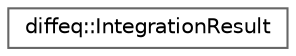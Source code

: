 digraph "Graphical Class Hierarchy"
{
 // LATEX_PDF_SIZE
  bgcolor="transparent";
  edge [fontname=Helvetica,fontsize=10,labelfontname=Helvetica,labelfontsize=10];
  node [fontname=Helvetica,fontsize=10,shape=box,height=0.2,width=0.4];
  rankdir="LR";
  Node0 [id="Node000000",label="diffeq::IntegrationResult",height=0.2,width=0.4,color="grey40", fillcolor="white", style="filled",URL="$structdiffeq_1_1_integration_result.html",tooltip="Result of a timeout-enabled integration."];
}
